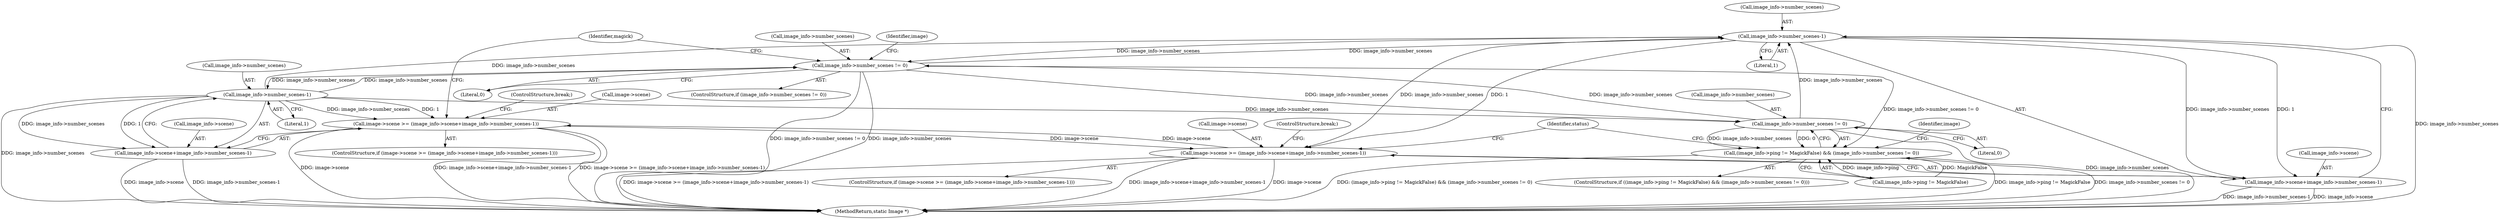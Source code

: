 digraph "0_ImageMagick_db0add932fb850d762b02604ca3053b7d7ab6deb@pointer" {
"1001506" [label="(Call,image_info->number_scenes-1)"];
"1001492" [label="(Call,image_info->number_scenes != 0)"];
"1003820" [label="(Call,image_info->number_scenes != 0)"];
"1003834" [label="(Call,image_info->number_scenes-1)"];
"1001506" [label="(Call,image_info->number_scenes-1)"];
"1001498" [label="(Call,image->scene >= (image_info->scene+image_info->number_scenes-1))"];
"1003826" [label="(Call,image->scene >= (image_info->scene+image_info->number_scenes-1))"];
"1001502" [label="(Call,image_info->scene+image_info->number_scenes-1)"];
"1001486" [label="(Call,(image_info->ping != MagickFalse) && (image_info->number_scenes != 0))"];
"1003830" [label="(Call,image_info->scene+image_info->number_scenes-1)"];
"1003835" [label="(Call,image_info->number_scenes)"];
"1001498" [label="(Call,image->scene >= (image_info->scene+image_info->number_scenes-1))"];
"1003828" [label="(Identifier,image)"];
"1001503" [label="(Call,image_info->scene)"];
"1001485" [label="(ControlStructure,if ((image_info->ping != MagickFalse) && (image_info->number_scenes != 0)))"];
"1003830" [label="(Call,image_info->scene+image_info->number_scenes-1)"];
"1001500" [label="(Identifier,image)"];
"1001493" [label="(Call,image_info->number_scenes)"];
"1001499" [label="(Call,image->scene)"];
"1003824" [label="(Literal,0)"];
"1001486" [label="(Call,(image_info->ping != MagickFalse) && (image_info->number_scenes != 0))"];
"1001502" [label="(Call,image_info->scene+image_info->number_scenes-1)"];
"1003834" [label="(Call,image_info->number_scenes-1)"];
"1003827" [label="(Call,image->scene)"];
"1001511" [label="(ControlStructure,break;)"];
"1001497" [label="(ControlStructure,if (image->scene >= (image_info->scene+image_info->number_scenes-1)))"];
"1001506" [label="(Call,image_info->number_scenes-1)"];
"1003820" [label="(Call,image_info->number_scenes != 0)"];
"1003842" [label="(Identifier,magick)"];
"1001487" [label="(Call,image_info->ping != MagickFalse)"];
"1001510" [label="(Literal,1)"];
"1001496" [label="(Literal,0)"];
"1003941" [label="(MethodReturn,static Image *)"];
"1003826" [label="(Call,image->scene >= (image_info->scene+image_info->number_scenes-1))"];
"1003838" [label="(Literal,1)"];
"1003839" [label="(ControlStructure,break;)"];
"1001513" [label="(Identifier,status)"];
"1003825" [label="(ControlStructure,if (image->scene >= (image_info->scene+image_info->number_scenes-1)))"];
"1003819" [label="(ControlStructure,if (image_info->number_scenes != 0))"];
"1001507" [label="(Call,image_info->number_scenes)"];
"1003831" [label="(Call,image_info->scene)"];
"1003821" [label="(Call,image_info->number_scenes)"];
"1001492" [label="(Call,image_info->number_scenes != 0)"];
"1001506" -> "1001502"  [label="AST: "];
"1001506" -> "1001510"  [label="CFG: "];
"1001507" -> "1001506"  [label="AST: "];
"1001510" -> "1001506"  [label="AST: "];
"1001502" -> "1001506"  [label="CFG: "];
"1001506" -> "1003941"  [label="DDG: image_info->number_scenes"];
"1001506" -> "1001498"  [label="DDG: image_info->number_scenes"];
"1001506" -> "1001498"  [label="DDG: 1"];
"1001506" -> "1001502"  [label="DDG: image_info->number_scenes"];
"1001506" -> "1001502"  [label="DDG: 1"];
"1001492" -> "1001506"  [label="DDG: image_info->number_scenes"];
"1003820" -> "1001506"  [label="DDG: image_info->number_scenes"];
"1003834" -> "1001506"  [label="DDG: image_info->number_scenes"];
"1001506" -> "1003820"  [label="DDG: image_info->number_scenes"];
"1001492" -> "1001486"  [label="AST: "];
"1001492" -> "1001496"  [label="CFG: "];
"1001493" -> "1001492"  [label="AST: "];
"1001496" -> "1001492"  [label="AST: "];
"1001486" -> "1001492"  [label="CFG: "];
"1001492" -> "1003941"  [label="DDG: image_info->number_scenes"];
"1001492" -> "1001486"  [label="DDG: image_info->number_scenes"];
"1001492" -> "1001486"  [label="DDG: 0"];
"1003820" -> "1001492"  [label="DDG: image_info->number_scenes"];
"1003834" -> "1001492"  [label="DDG: image_info->number_scenes"];
"1001492" -> "1003820"  [label="DDG: image_info->number_scenes"];
"1003820" -> "1003819"  [label="AST: "];
"1003820" -> "1003824"  [label="CFG: "];
"1003821" -> "1003820"  [label="AST: "];
"1003824" -> "1003820"  [label="AST: "];
"1003828" -> "1003820"  [label="CFG: "];
"1003842" -> "1003820"  [label="CFG: "];
"1003820" -> "1003941"  [label="DDG: image_info->number_scenes != 0"];
"1003820" -> "1003941"  [label="DDG: image_info->number_scenes"];
"1003820" -> "1001486"  [label="DDG: image_info->number_scenes != 0"];
"1003834" -> "1003820"  [label="DDG: image_info->number_scenes"];
"1003820" -> "1003834"  [label="DDG: image_info->number_scenes"];
"1003834" -> "1003830"  [label="AST: "];
"1003834" -> "1003838"  [label="CFG: "];
"1003835" -> "1003834"  [label="AST: "];
"1003838" -> "1003834"  [label="AST: "];
"1003830" -> "1003834"  [label="CFG: "];
"1003834" -> "1003941"  [label="DDG: image_info->number_scenes"];
"1003834" -> "1003826"  [label="DDG: image_info->number_scenes"];
"1003834" -> "1003826"  [label="DDG: 1"];
"1003834" -> "1003830"  [label="DDG: image_info->number_scenes"];
"1003834" -> "1003830"  [label="DDG: 1"];
"1001498" -> "1001497"  [label="AST: "];
"1001498" -> "1001502"  [label="CFG: "];
"1001499" -> "1001498"  [label="AST: "];
"1001502" -> "1001498"  [label="AST: "];
"1001511" -> "1001498"  [label="CFG: "];
"1001513" -> "1001498"  [label="CFG: "];
"1001498" -> "1003941"  [label="DDG: image_info->scene+image_info->number_scenes-1"];
"1001498" -> "1003941"  [label="DDG: image->scene"];
"1001498" -> "1003941"  [label="DDG: image->scene >= (image_info->scene+image_info->number_scenes-1)"];
"1003826" -> "1001498"  [label="DDG: image->scene"];
"1001498" -> "1003826"  [label="DDG: image->scene"];
"1003826" -> "1003825"  [label="AST: "];
"1003826" -> "1003830"  [label="CFG: "];
"1003827" -> "1003826"  [label="AST: "];
"1003830" -> "1003826"  [label="AST: "];
"1003839" -> "1003826"  [label="CFG: "];
"1003842" -> "1003826"  [label="CFG: "];
"1003826" -> "1003941"  [label="DDG: image_info->scene+image_info->number_scenes-1"];
"1003826" -> "1003941"  [label="DDG: image->scene >= (image_info->scene+image_info->number_scenes-1)"];
"1003826" -> "1003941"  [label="DDG: image->scene"];
"1001503" -> "1001502"  [label="AST: "];
"1001502" -> "1003941"  [label="DDG: image_info->number_scenes-1"];
"1001502" -> "1003941"  [label="DDG: image_info->scene"];
"1001486" -> "1001485"  [label="AST: "];
"1001486" -> "1001487"  [label="CFG: "];
"1001487" -> "1001486"  [label="AST: "];
"1001500" -> "1001486"  [label="CFG: "];
"1001513" -> "1001486"  [label="CFG: "];
"1001486" -> "1003941"  [label="DDG: image_info->ping != MagickFalse"];
"1001486" -> "1003941"  [label="DDG: image_info->number_scenes != 0"];
"1001486" -> "1003941"  [label="DDG: (image_info->ping != MagickFalse) && (image_info->number_scenes != 0)"];
"1001487" -> "1001486"  [label="DDG: image_info->ping"];
"1001487" -> "1001486"  [label="DDG: MagickFalse"];
"1003831" -> "1003830"  [label="AST: "];
"1003830" -> "1003941"  [label="DDG: image_info->number_scenes-1"];
"1003830" -> "1003941"  [label="DDG: image_info->scene"];
}
